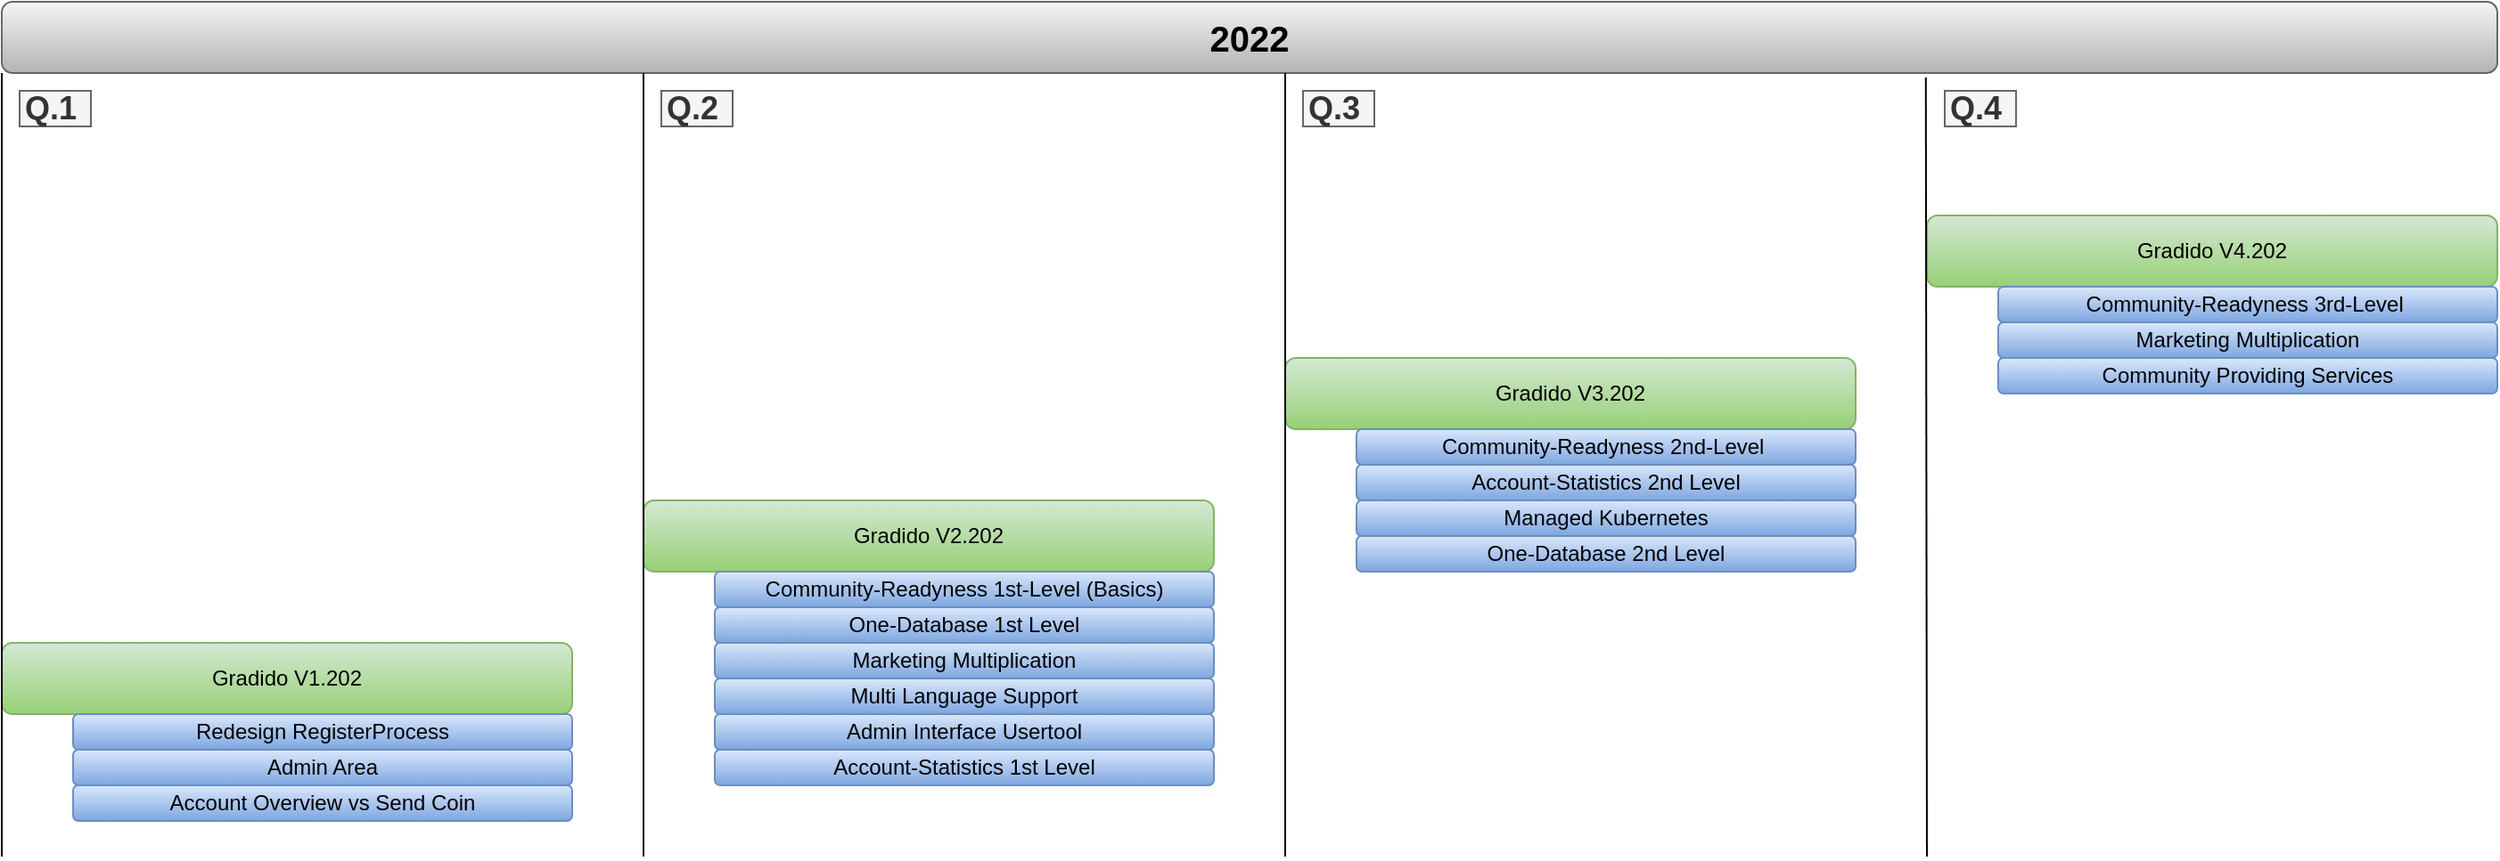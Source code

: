 <mxfile>
    <diagram id="IXdqiLGuknWCw5_Zijm2" name="Seite-1">
        <mxGraphModel dx="535" dy="800" grid="1" gridSize="10" guides="1" tooltips="1" connect="1" arrows="1" fold="1" page="1" pageScale="1" pageWidth="2336" pageHeight="1654" math="0" shadow="0">
            <root>
                <mxCell id="0"/>
                <mxCell id="1" parent="0"/>
                <mxCell id="21" value="Gradido V1.202" style="rounded=1;whiteSpace=wrap;html=1;fillColor=#d5e8d4;strokeColor=#82b366;gradientColor=#97d077;" parent="1" vertex="1">
                    <mxGeometry x="40" y="640" width="320" height="40" as="geometry"/>
                </mxCell>
                <mxCell id="22" value="Redesign RegisterProcess" style="rounded=1;whiteSpace=wrap;html=1;fillColor=#dae8fc;strokeColor=#6c8ebf;gradientColor=#7ea6e0;" parent="1" vertex="1">
                    <mxGeometry x="80" y="680" width="280" height="20" as="geometry"/>
                </mxCell>
                <mxCell id="23" value="Admin Area" style="rounded=1;whiteSpace=wrap;html=1;fillColor=#dae8fc;strokeColor=#6c8ebf;gradientColor=#7ea6e0;" parent="1" vertex="1">
                    <mxGeometry x="80" y="700" width="280" height="20" as="geometry"/>
                </mxCell>
                <mxCell id="24" value="Account Overview vs Send Coin" style="rounded=1;whiteSpace=wrap;html=1;fillColor=#dae8fc;strokeColor=#6c8ebf;gradientColor=#7ea6e0;" parent="1" vertex="1">
                    <mxGeometry x="80" y="720" width="280" height="20" as="geometry"/>
                </mxCell>
                <mxCell id="25" value="Gradido V2.202" style="rounded=1;whiteSpace=wrap;html=1;fillColor=#d5e8d4;strokeColor=#82b366;gradientColor=#97d077;" parent="1" vertex="1">
                    <mxGeometry x="400" y="560" width="320" height="40" as="geometry"/>
                </mxCell>
                <mxCell id="26" value="Community-Readyness 1st-Level (Basics)" style="rounded=1;whiteSpace=wrap;html=1;fillColor=#dae8fc;strokeColor=#6c8ebf;gradientColor=#7ea6e0;" parent="1" vertex="1">
                    <mxGeometry x="440" y="600" width="280" height="20" as="geometry"/>
                </mxCell>
                <mxCell id="27" value="Account-Statistics 1st Level" style="rounded=1;whiteSpace=wrap;html=1;fillColor=#dae8fc;strokeColor=#6c8ebf;gradientColor=#7ea6e0;" parent="1" vertex="1">
                    <mxGeometry x="440" y="700" width="280" height="20" as="geometry"/>
                </mxCell>
                <mxCell id="28" value="Marketing Multiplication" style="rounded=1;whiteSpace=wrap;html=1;fillColor=#dae8fc;strokeColor=#6c8ebf;gradientColor=#7ea6e0;" parent="1" vertex="1">
                    <mxGeometry x="440" y="640" width="280" height="20" as="geometry"/>
                </mxCell>
                <mxCell id="29" value="Gradido V3.202" style="rounded=1;whiteSpace=wrap;html=1;fillColor=#d5e8d4;strokeColor=#82b366;gradientColor=#97d077;" parent="1" vertex="1">
                    <mxGeometry x="760" y="480" width="320" height="40" as="geometry"/>
                </mxCell>
                <mxCell id="30" value="Community-Readyness 2nd-Level&amp;nbsp;" style="rounded=1;whiteSpace=wrap;html=1;fillColor=#dae8fc;strokeColor=#6c8ebf;gradientColor=#7ea6e0;" parent="1" vertex="1">
                    <mxGeometry x="800" y="520" width="280" height="20" as="geometry"/>
                </mxCell>
                <mxCell id="31" value="Account-Statistics 2nd Level" style="rounded=1;whiteSpace=wrap;html=1;fillColor=#dae8fc;strokeColor=#6c8ebf;gradientColor=#7ea6e0;" parent="1" vertex="1">
                    <mxGeometry x="800" y="540" width="280" height="20" as="geometry"/>
                </mxCell>
                <mxCell id="32" value="Managed Kubernetes" style="rounded=1;whiteSpace=wrap;html=1;fillColor=#dae8fc;strokeColor=#6c8ebf;gradientColor=#7ea6e0;" parent="1" vertex="1">
                    <mxGeometry x="800" y="560" width="280" height="20" as="geometry"/>
                </mxCell>
                <mxCell id="33" value="Gradido V4.202" style="rounded=1;whiteSpace=wrap;html=1;fillColor=#d5e8d4;strokeColor=#82b366;gradientColor=#97d077;" parent="1" vertex="1">
                    <mxGeometry x="1120" y="400" width="320" height="40" as="geometry"/>
                </mxCell>
                <mxCell id="34" value="Community-Readyness 3rd-Level&amp;nbsp;" style="rounded=1;whiteSpace=wrap;html=1;fillColor=#dae8fc;strokeColor=#6c8ebf;gradientColor=#7ea6e0;" parent="1" vertex="1">
                    <mxGeometry x="1160" y="440" width="280" height="20" as="geometry"/>
                </mxCell>
                <mxCell id="35" value="Marketing Multiplication" style="rounded=1;whiteSpace=wrap;html=1;fillColor=#dae8fc;strokeColor=#6c8ebf;gradientColor=#7ea6e0;" parent="1" vertex="1">
                    <mxGeometry x="1160" y="460" width="280" height="20" as="geometry"/>
                </mxCell>
                <mxCell id="36" value="Community Providing Services" style="rounded=1;whiteSpace=wrap;html=1;fillColor=#dae8fc;strokeColor=#6c8ebf;gradientColor=#7ea6e0;" parent="1" vertex="1">
                    <mxGeometry x="1160" y="480" width="280" height="20" as="geometry"/>
                </mxCell>
                <mxCell id="37" value="2022" style="rounded=1;whiteSpace=wrap;html=1;gradientColor=#b3b3b3;fillColor=#f5f5f5;strokeColor=#666666;fontSize=20;fontStyle=1" parent="1" vertex="1">
                    <mxGeometry x="40" y="280" width="1400" height="40" as="geometry"/>
                </mxCell>
                <mxCell id="38" value="" style="endArrow=none;html=1;entryX=0;entryY=1;entryDx=0;entryDy=0;" parent="1" target="37" edge="1">
                    <mxGeometry width="50" height="50" relative="1" as="geometry">
                        <mxPoint x="40" y="760" as="sourcePoint"/>
                        <mxPoint x="580" y="550" as="targetPoint"/>
                    </mxGeometry>
                </mxCell>
                <mxCell id="39" value="" style="endArrow=none;html=1;entryX=0;entryY=1;entryDx=0;entryDy=0;" parent="1" edge="1">
                    <mxGeometry width="50" height="50" relative="1" as="geometry">
                        <mxPoint x="400" y="760" as="sourcePoint"/>
                        <mxPoint x="400.0" y="320" as="targetPoint"/>
                    </mxGeometry>
                </mxCell>
                <mxCell id="40" value="" style="endArrow=none;html=1;entryX=0;entryY=1;entryDx=0;entryDy=0;" parent="1" edge="1">
                    <mxGeometry width="50" height="50" relative="1" as="geometry">
                        <mxPoint x="760" y="760" as="sourcePoint"/>
                        <mxPoint x="760.0" y="320" as="targetPoint"/>
                    </mxGeometry>
                </mxCell>
                <mxCell id="41" value="" style="endArrow=none;html=1;entryX=0.771;entryY=1.063;entryDx=0;entryDy=0;entryPerimeter=0;" parent="1" target="37" edge="1">
                    <mxGeometry width="50" height="50" relative="1" as="geometry">
                        <mxPoint x="1120" y="760" as="sourcePoint"/>
                        <mxPoint x="1130" y="340" as="targetPoint"/>
                    </mxGeometry>
                </mxCell>
                <mxCell id="42" value="&lt;font style=&quot;font-size: 18px&quot;&gt;&lt;b&gt;Q.1&amp;nbsp;&lt;/b&gt;&lt;/font&gt;" style="text;html=1;strokeColor=#666666;fillColor=#f5f5f5;align=center;verticalAlign=middle;whiteSpace=wrap;rounded=0;fontColor=#333333;" parent="1" vertex="1">
                    <mxGeometry x="50.0" y="330" width="40" height="20" as="geometry"/>
                </mxCell>
                <mxCell id="43" value="&lt;font style=&quot;font-size: 18px&quot;&gt;&lt;b&gt;Q.2&amp;nbsp;&lt;/b&gt;&lt;/font&gt;" style="text;html=1;strokeColor=#666666;fillColor=#f5f5f5;align=center;verticalAlign=middle;whiteSpace=wrap;rounded=0;fontColor=#333333;" parent="1" vertex="1">
                    <mxGeometry x="410.0" y="330" width="40" height="20" as="geometry"/>
                </mxCell>
                <mxCell id="44" value="&lt;font style=&quot;font-size: 18px&quot;&gt;&lt;b&gt;Q.3&amp;nbsp;&lt;/b&gt;&lt;/font&gt;" style="text;html=1;strokeColor=#666666;fillColor=#f5f5f5;align=center;verticalAlign=middle;whiteSpace=wrap;rounded=0;fontColor=#333333;" parent="1" vertex="1">
                    <mxGeometry x="770.0" y="330" width="40" height="20" as="geometry"/>
                </mxCell>
                <mxCell id="45" value="&lt;font style=&quot;font-size: 18px&quot;&gt;&lt;b&gt;Q.4&amp;nbsp;&lt;/b&gt;&lt;/font&gt;" style="text;html=1;strokeColor=#666666;fillColor=#f5f5f5;align=center;verticalAlign=middle;whiteSpace=wrap;rounded=0;fontColor=#333333;" parent="1" vertex="1">
                    <mxGeometry x="1130.0" y="330" width="40" height="20" as="geometry"/>
                </mxCell>
                <mxCell id="46" value="Multi Language Support" style="rounded=1;whiteSpace=wrap;html=1;fillColor=#dae8fc;strokeColor=#6c8ebf;gradientColor=#7ea6e0;" parent="1" vertex="1">
                    <mxGeometry x="440" y="660" width="280" height="20" as="geometry"/>
                </mxCell>
                <mxCell id="47" value="One-Database 1st Level" style="rounded=1;whiteSpace=wrap;html=1;fillColor=#dae8fc;strokeColor=#6c8ebf;gradientColor=#7ea6e0;" parent="1" vertex="1">
                    <mxGeometry x="440" y="620" width="280" height="20" as="geometry"/>
                </mxCell>
                <mxCell id="48" value="One-Database 2nd Level" style="rounded=1;whiteSpace=wrap;html=1;fillColor=#dae8fc;strokeColor=#6c8ebf;gradientColor=#7ea6e0;" parent="1" vertex="1">
                    <mxGeometry x="800" y="580" width="280" height="20" as="geometry"/>
                </mxCell>
                <mxCell id="49" value="Admin Interface Usertool" style="rounded=1;whiteSpace=wrap;html=1;fillColor=#dae8fc;strokeColor=#6c8ebf;gradientColor=#7ea6e0;" vertex="1" parent="1">
                    <mxGeometry x="440" y="680" width="280" height="20" as="geometry"/>
                </mxCell>
            </root>
        </mxGraphModel>
    </diagram>
</mxfile>